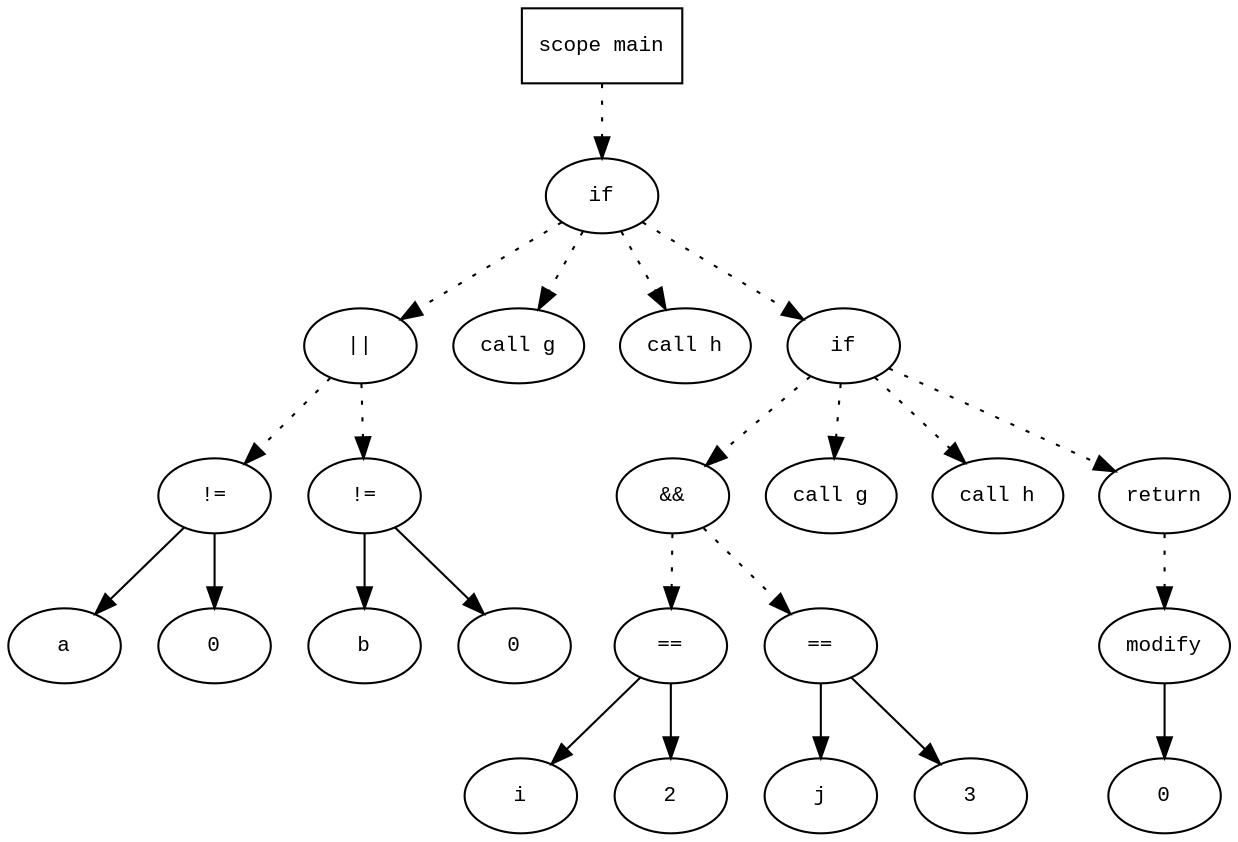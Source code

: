 digraph AST {
  graph [fontname="Times New Roman",fontsize=10];
  node  [fontname="Courier New",fontsize=10];
  edge  [fontname="Times New Roman",fontsize=10];

  node1 [label="scope main",shape=box];
  node2 [label="if",shape=ellipse];
  node3 [label="||",shape=ellipse];
  node4 [label="!=",shape=ellipse];
  node5 [label="a",shape=ellipse];
  node4->node5;
  node6 [label="0",shape=ellipse];
  node4->node6;
  node3 -> node4 [style=dotted]
  node7 [label="!=",shape=ellipse];
  node8 [label="b",shape=ellipse];
  node7->node8;
  node9 [label="0",shape=ellipse];
  node7->node9;
  node3 -> node7 [style=dotted]
  node2 -> node3 [style=dotted]
  node10 [label="call g",shape=ellipse];
  node2 -> node10 [style=dotted]
  node11 [label="call h",shape=ellipse];
  node2 -> node11 [style=dotted]
  node1 -> node2 [style=dotted]
  node12 [label="if",shape=ellipse];
  node13 [label="&&",shape=ellipse];
  node14 [label="==",shape=ellipse];
  node15 [label="i",shape=ellipse];
  node14->node15;
  node16 [label="2",shape=ellipse];
  node14->node16;
  node13 -> node14 [style=dotted]
  node17 [label="==",shape=ellipse];
  node18 [label="j",shape=ellipse];
  node17->node18;
  node19 [label="3",shape=ellipse];
  node17->node19;
  node13 -> node17 [style=dotted]
  node12 -> node13 [style=dotted]
  node20 [label="call g",shape=ellipse];
  node12 -> node20 [style=dotted]
  node21 [label="call h",shape=ellipse];
  node12 -> node21 [style=dotted]
  node2 -> node12 [style=dotted]
  node22 [label="return",shape=ellipse];
  node23 [label="modify",shape=ellipse];
  node24 [label="0",shape=ellipse];
  node23->node24;
  node22 -> node23 [style=dotted]
  node12 -> node22 [style=dotted]
} 